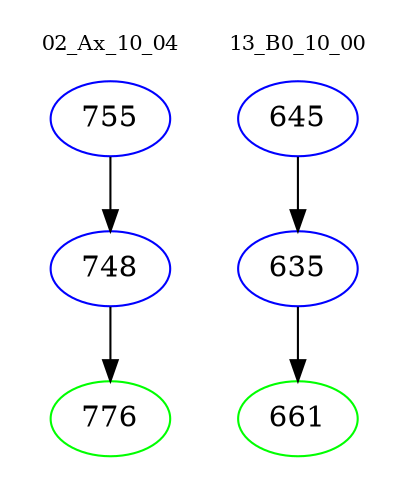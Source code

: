 digraph{
subgraph cluster_0 {
color = white
label = "02_Ax_10_04";
fontsize=10;
T0_755 [label="755", color="blue"]
T0_755 -> T0_748 [color="black"]
T0_748 [label="748", color="blue"]
T0_748 -> T0_776 [color="black"]
T0_776 [label="776", color="green"]
}
subgraph cluster_1 {
color = white
label = "13_B0_10_00";
fontsize=10;
T1_645 [label="645", color="blue"]
T1_645 -> T1_635 [color="black"]
T1_635 [label="635", color="blue"]
T1_635 -> T1_661 [color="black"]
T1_661 [label="661", color="green"]
}
}
